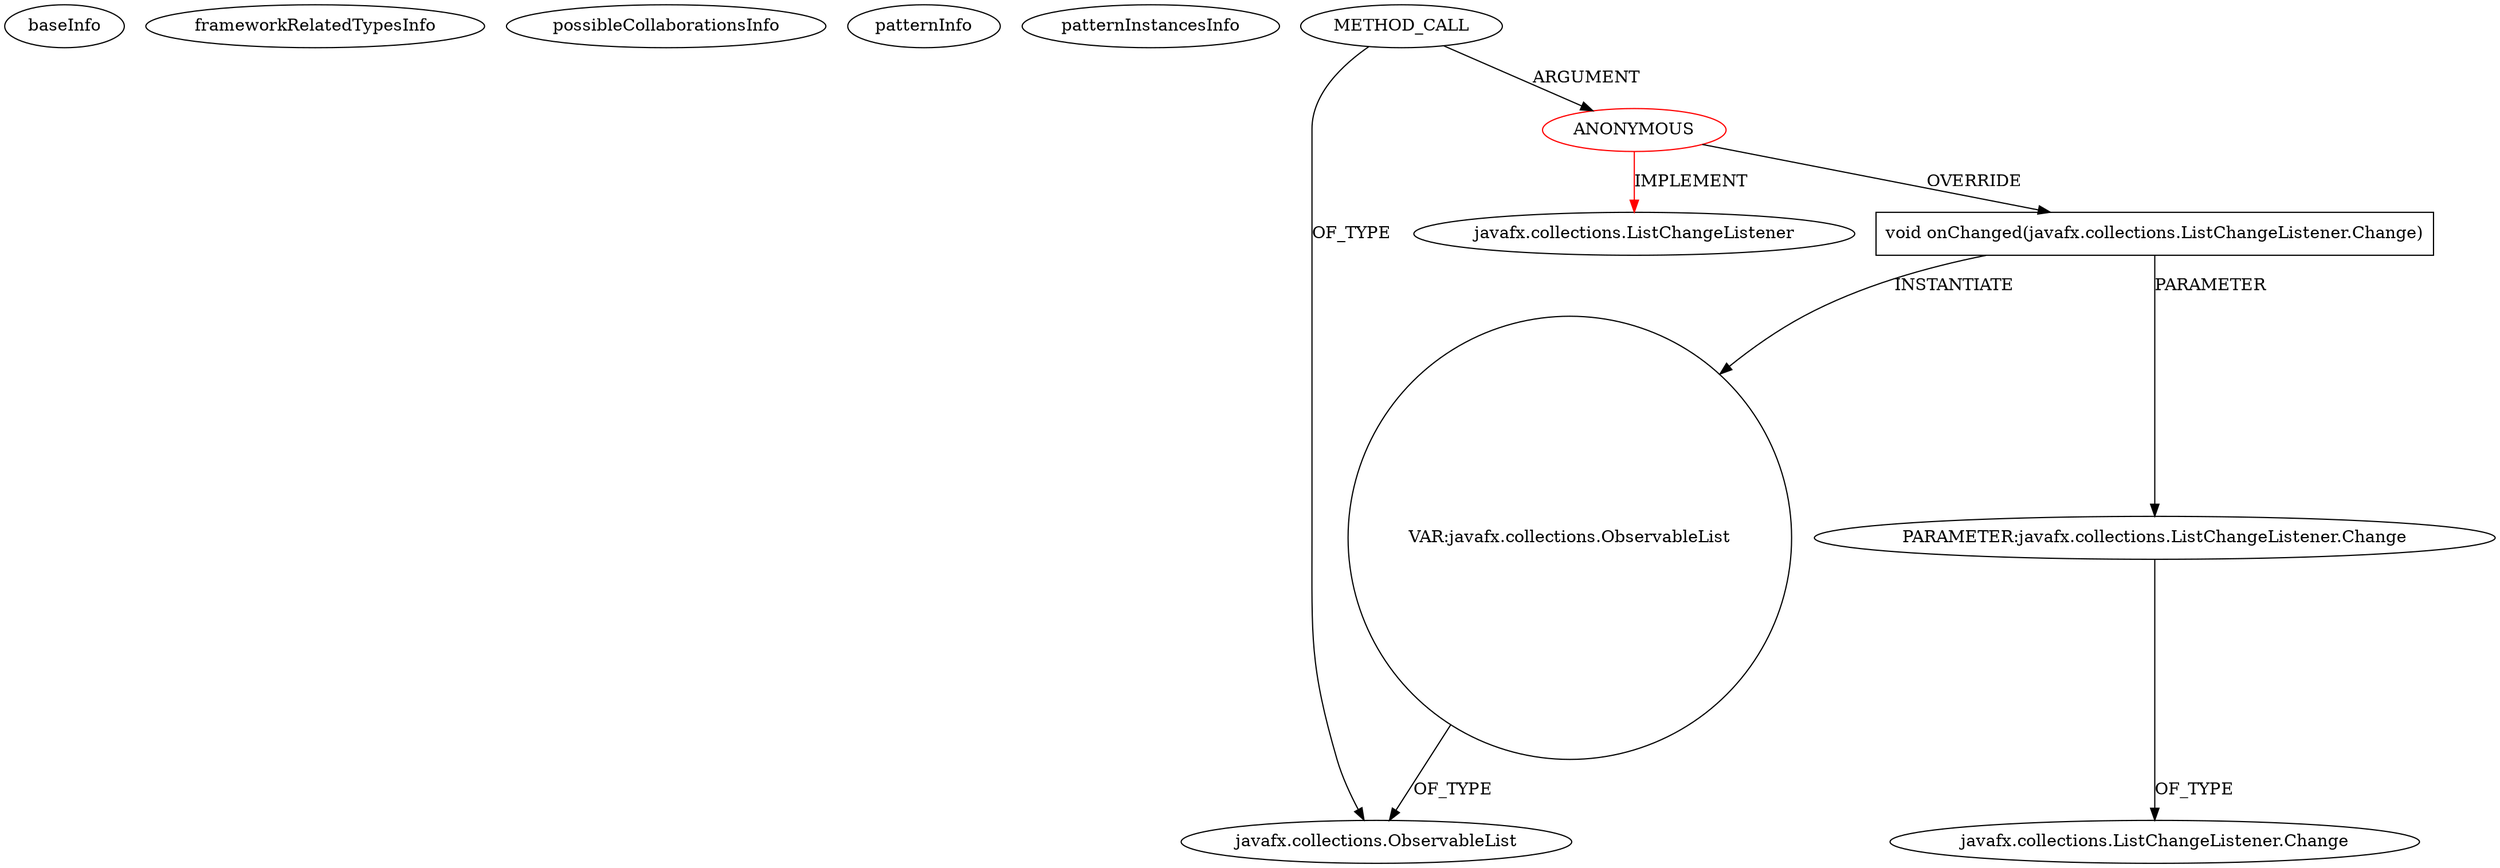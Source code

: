 digraph {
baseInfo[graphId=332,category="pattern",isAnonymous=true,possibleRelation=false]
frameworkRelatedTypesInfo[0="javafx.collections.ListChangeListener"]
possibleCollaborationsInfo[]
patternInfo[frequency=2.0,patternRootClient=0]
patternInstancesInfo[0="UrsKR-fxcalendar~/UrsKR-fxcalendar/fxcalendar-master/src/main/java/com/sai/javafx/calendar/FXCalendar.java~void configureListeners()~1527",1="bianconejo-CEFX~/bianconejo-CEFX/CEFX-master/src/cefx/CECommandeController.java~void initialize(java.net.URL,java.util.ResourceBundle)~2095"]
3[label="javafx.collections.ObservableList",vertexType="FRAMEWORK_INTERFACE_TYPE",isFrameworkType=false]
2[label="METHOD_CALL",vertexType="OUTSIDE_CALL",isFrameworkType=false]
0[label="ANONYMOUS",vertexType="ROOT_ANONYMOUS_DECLARATION",isFrameworkType=false,color=red]
1[label="javafx.collections.ListChangeListener",vertexType="FRAMEWORK_INTERFACE_TYPE",isFrameworkType=false]
10[label="VAR:javafx.collections.ObservableList",vertexType="VARIABLE_EXPRESION",isFrameworkType=false,shape=circle]
4[label="void onChanged(javafx.collections.ListChangeListener.Change)",vertexType="OVERRIDING_METHOD_DECLARATION",isFrameworkType=false,shape=box]
5[label="PARAMETER:javafx.collections.ListChangeListener.Change",vertexType="PARAMETER_DECLARATION",isFrameworkType=false]
6[label="javafx.collections.ListChangeListener.Change",vertexType="FRAMEWORK_CLASS_TYPE",isFrameworkType=false]
2->3[label="OF_TYPE"]
4->5[label="PARAMETER"]
4->10[label="INSTANTIATE"]
5->6[label="OF_TYPE"]
2->0[label="ARGUMENT"]
0->1[label="IMPLEMENT",color=red]
0->4[label="OVERRIDE"]
10->3[label="OF_TYPE"]
}
